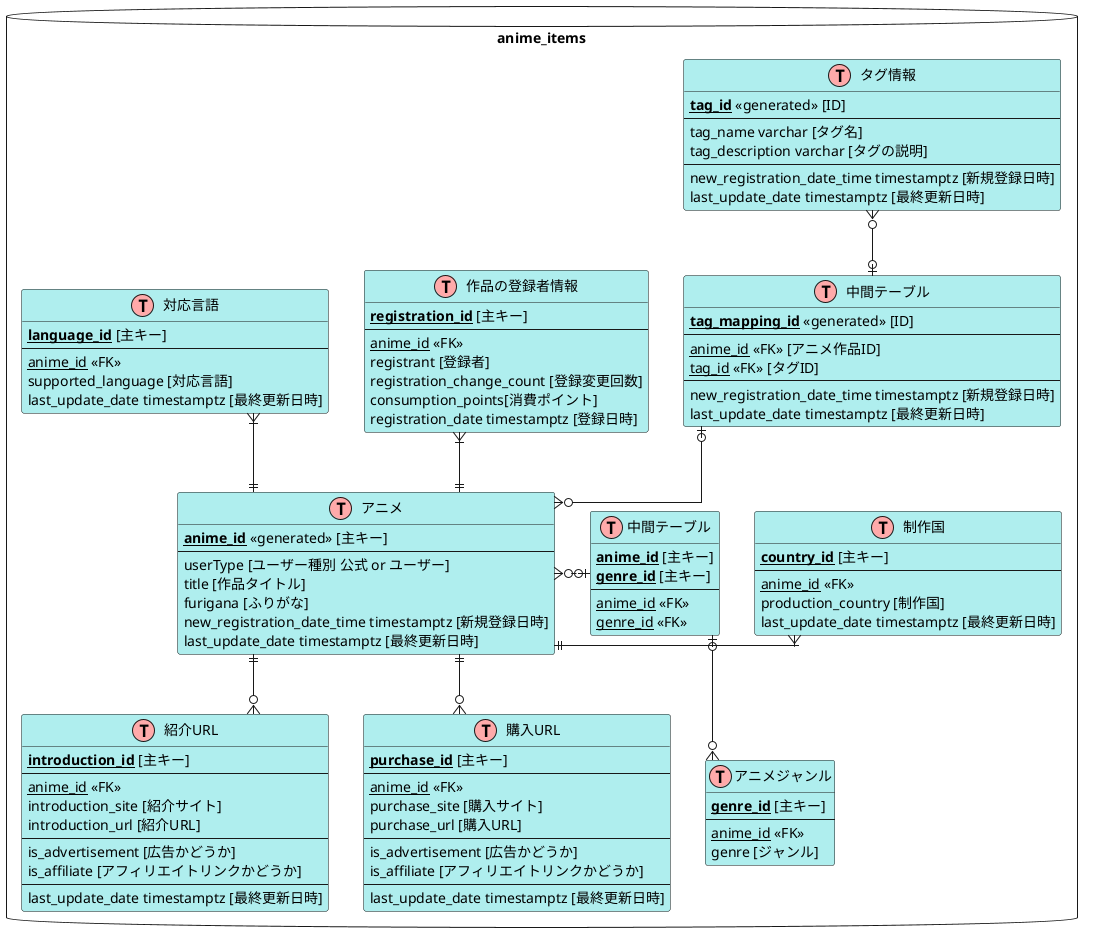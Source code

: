 
@startuml production_anime_table

!define Table(name,desc) entity name as "desc" << (T,#FFAAAA) >>
!define primary_key(x) <b><u>x</u></b>
!define foreign_key(x) <u>x</u>

' 関連線が直角になる
skinparam linetype ortho

' パッケージ
package anime_items <<Database>> {

Table(anime_items, "アニメ") #PaleTurquoise  {
    primary_key(anime_id) <<generated>> [主キー]
    --
    userType [ユーザー種別 公式 or ユーザー]
    title [作品タイトル]
    furigana [ふりがな]
    new_registration_date_time timestamptz [新規登録日時]
    last_update_date timestamptz [最終更新日時]
}

Table(countries, "制作国") #PaleTurquoise  {
    primary_key(country_id) [主キー]
    --
    foreign_key(anime_id) <<FK>>
    production_country [制作国]
    last_update_date timestamptz [最終更新日時]
}

Table(supported_languages, "対応言語") #PaleTurquoise  {
    primary_key(language_id) [主キー]
    --
    foreign_key(anime_id) <<FK>>
    supported_language [対応言語]
    last_update_date timestamptz [最終更新日時]
}

Table(genres, "アニメジャンル") #PaleTurquoise  {
    primary_key(genre_id) [主キー]
    --
    foreign_key(anime_id) <<FK>>
    genre [ジャンル]
}

Table(anime_genres, "中間テーブル") #PaleTurquoise {
    primary_key(anime_id) [主キー]
    primary_key(genre_id) [主キー]
    --
    foreign_key(anime_id) <<FK>>
    foreign_key(genre_id) <<FK>>
}

Table(introduction_urls, "紹介URL") #PaleTurquoise {
    primary_key(introduction_id) [主キー]
    --
    foreign_key(anime_id) <<FK>>
    introduction_site [紹介サイト]
    introduction_url [紹介URL]
    --
    is_advertisement [広告かどうか]
    is_affiliate [アフィリエイトリンクかどうか]
    --
    last_update_date timestamptz [最終更新日時]
}

Table(purchase_urls, "購入URL") #PaleTurquoise  {
    primary_key(purchase_id) [主キー]
    --
    foreign_key(anime_id) <<FK>>
    purchase_site [購入サイト]
    purchase_url [購入URL]
    --
    is_advertisement [広告かどうか]
    is_affiliate [アフィリエイトリンクかどうか]
    --
    last_update_date timestamptz [最終更新日時]
}

Table(registrants, "作品の登録者情報") #PaleTurquoise  {
    primary_key(registration_id) [主キー]
    --
    foreign_key(anime_id) <<FK>>
    registrant [登録者]
    registration_change_count [登録変更回数]
    consumption_points[消費ポイント]
    registration_date timestamptz [登録日時]
}

Table(anime_tags, "タグ情報") #PaleTurquoise {
    primary_key(tag_id) <<generated>> [ID]
    --
    tag_name varchar [タグ名]
    tag_description varchar [タグの説明]
    --
    new_registration_date_time timestamptz [新規登録日時]
    last_update_date timestamptz [最終更新日時]
}

Table(anime_tag_mappings, "中間テーブル") #PaleTurquoise {
    primary_key(tag_mapping_id) <<generated>> [ID]
    --
    foreign_key(anime_id) <<FK>> [アニメ作品ID]
    foreign_key(tag_id) <<FK>> [タグID]
    --
    new_registration_date_time timestamptz [新規登録日時]
    last_update_date timestamptz [最終更新日時]
}


' テーブルの関連線
anime_items ||-r-|{ countries
anime_items ||-u-|{ supported_languages
anime_items ||-d-o{ introduction_urls
anime_items ||-d-o{ purchase_urls
anime_items ||-u-|{ registrants
anime_genres |o-l-o{ anime_items
anime_genres |o--o{ genres
anime_tag_mappings |o--o{ anime_items
anime_tag_mappings |o-u-o{ anime_tags



'パッケージの閉じカッコ
}

@enduml


